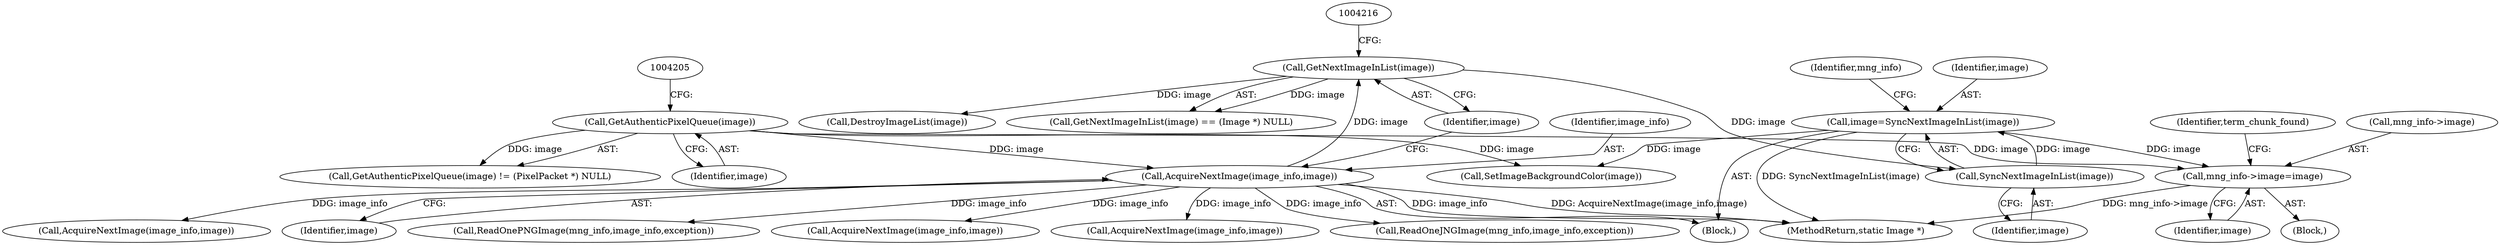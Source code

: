 digraph "0_ImageMagick_9eedb5660f1704cde8e8cd784c5c2a09dd2fd60f_0@pointer" {
"1004225" [label="(Call,mng_info->image=image)"];
"1004202" [label="(Call,GetAuthenticPixelQueue(image))"];
"1004221" [label="(Call,image=SyncNextImageInList(image))"];
"1004223" [label="(Call,SyncNextImageInList(image))"];
"1004213" [label="(Call,GetNextImageInList(image))"];
"1004208" [label="(Call,AcquireNextImage(image_info,image))"];
"1007374" [label="(MethodReturn,static Image *)"];
"1004231" [label="(Identifier,term_chunk_found)"];
"1004310" [label="(Call,SetImageBackgroundColor(image))"];
"1004203" [label="(Identifier,image)"];
"1004202" [label="(Call,GetAuthenticPixelQueue(image))"];
"1004219" [label="(Call,DestroyImageList(image))"];
"1004227" [label="(Identifier,mng_info)"];
"1004519" [label="(Call,AcquireNextImage(image_info,image))"];
"1004715" [label="(Call,ReadOneJNGImage(mng_info,image_info,exception))"];
"1004226" [label="(Call,mng_info->image)"];
"1004212" [label="(Call,GetNextImageInList(image) == (Image *) NULL)"];
"1004208" [label="(Call,AcquireNextImage(image_info,image))"];
"1004207" [label="(Block,)"];
"1004201" [label="(Call,GetAuthenticPixelQueue(image) != (PixelPacket *) NULL)"];
"1004213" [label="(Call,GetNextImageInList(image))"];
"1004223" [label="(Call,SyncNextImageInList(image))"];
"1004361" [label="(Call,AcquireNextImage(image_info,image))"];
"1004224" [label="(Identifier,image)"];
"1004210" [label="(Identifier,image)"];
"1004199" [label="(Block,)"];
"1004708" [label="(Call,ReadOnePNGImage(mng_info,image_info,exception))"];
"1004225" [label="(Call,mng_info->image=image)"];
"1004229" [label="(Identifier,image)"];
"1004209" [label="(Identifier,image_info)"];
"1006725" [label="(Call,AcquireNextImage(image_info,image))"];
"1004221" [label="(Call,image=SyncNextImageInList(image))"];
"1004222" [label="(Identifier,image)"];
"1004214" [label="(Identifier,image)"];
"1004225" -> "1004199"  [label="AST: "];
"1004225" -> "1004229"  [label="CFG: "];
"1004226" -> "1004225"  [label="AST: "];
"1004229" -> "1004225"  [label="AST: "];
"1004231" -> "1004225"  [label="CFG: "];
"1004225" -> "1007374"  [label="DDG: mng_info->image"];
"1004202" -> "1004225"  [label="DDG: image"];
"1004221" -> "1004225"  [label="DDG: image"];
"1004202" -> "1004201"  [label="AST: "];
"1004202" -> "1004203"  [label="CFG: "];
"1004203" -> "1004202"  [label="AST: "];
"1004205" -> "1004202"  [label="CFG: "];
"1004202" -> "1004201"  [label="DDG: image"];
"1004202" -> "1004208"  [label="DDG: image"];
"1004202" -> "1004310"  [label="DDG: image"];
"1004221" -> "1004207"  [label="AST: "];
"1004221" -> "1004223"  [label="CFG: "];
"1004222" -> "1004221"  [label="AST: "];
"1004223" -> "1004221"  [label="AST: "];
"1004227" -> "1004221"  [label="CFG: "];
"1004221" -> "1007374"  [label="DDG: SyncNextImageInList(image)"];
"1004223" -> "1004221"  [label="DDG: image"];
"1004221" -> "1004310"  [label="DDG: image"];
"1004223" -> "1004224"  [label="CFG: "];
"1004224" -> "1004223"  [label="AST: "];
"1004213" -> "1004223"  [label="DDG: image"];
"1004213" -> "1004212"  [label="AST: "];
"1004213" -> "1004214"  [label="CFG: "];
"1004214" -> "1004213"  [label="AST: "];
"1004216" -> "1004213"  [label="CFG: "];
"1004213" -> "1004212"  [label="DDG: image"];
"1004208" -> "1004213"  [label="DDG: image"];
"1004213" -> "1004219"  [label="DDG: image"];
"1004208" -> "1004207"  [label="AST: "];
"1004208" -> "1004210"  [label="CFG: "];
"1004209" -> "1004208"  [label="AST: "];
"1004210" -> "1004208"  [label="AST: "];
"1004214" -> "1004208"  [label="CFG: "];
"1004208" -> "1007374"  [label="DDG: AcquireNextImage(image_info,image)"];
"1004208" -> "1007374"  [label="DDG: image_info"];
"1004208" -> "1004361"  [label="DDG: image_info"];
"1004208" -> "1004519"  [label="DDG: image_info"];
"1004208" -> "1004708"  [label="DDG: image_info"];
"1004208" -> "1004715"  [label="DDG: image_info"];
"1004208" -> "1006725"  [label="DDG: image_info"];
}
